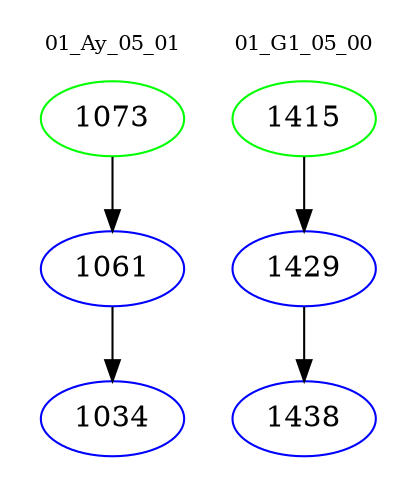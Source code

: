 digraph{
subgraph cluster_0 {
color = white
label = "01_Ay_05_01";
fontsize=10;
T0_1073 [label="1073", color="green"]
T0_1073 -> T0_1061 [color="black"]
T0_1061 [label="1061", color="blue"]
T0_1061 -> T0_1034 [color="black"]
T0_1034 [label="1034", color="blue"]
}
subgraph cluster_1 {
color = white
label = "01_G1_05_00";
fontsize=10;
T1_1415 [label="1415", color="green"]
T1_1415 -> T1_1429 [color="black"]
T1_1429 [label="1429", color="blue"]
T1_1429 -> T1_1438 [color="black"]
T1_1438 [label="1438", color="blue"]
}
}
